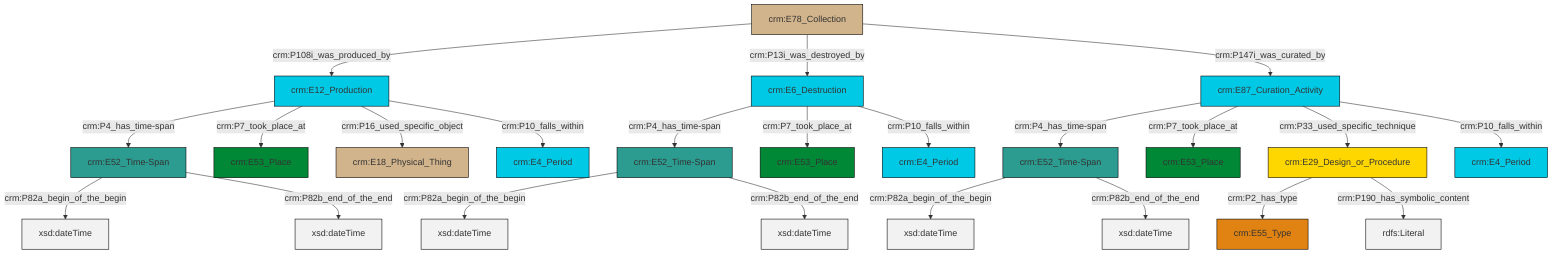graph TD
classDef Literal fill:#f2f2f2,stroke:#000000;
classDef CRM_Entity fill:#FFFFFF,stroke:#000000;
classDef Temporal_Entity fill:#00C9E6, stroke:#000000;
classDef Type fill:#E18312, stroke:#000000;
classDef Time-Span fill:#2C9C91, stroke:#000000;
classDef Appellation fill:#FFEB7F, stroke:#000000;
classDef Place fill:#008836, stroke:#000000;
classDef Persistent_Item fill:#B266B2, stroke:#000000;
classDef Conceptual_Object fill:#FFD700, stroke:#000000;
classDef Physical_Thing fill:#D2B48C, stroke:#000000;
classDef Actor fill:#f58aad, stroke:#000000;
classDef PC_Classes fill:#4ce600, stroke:#000000;
classDef Multi fill:#cccccc,stroke:#000000;

4["crm:E12_Production"]:::Temporal_Entity -->|crm:P4_has_time-span| 5["crm:E52_Time-Span"]:::Time-Span
6["crm:E78_Collection"]:::Physical_Thing -->|crm:P108i_was_produced_by| 4["crm:E12_Production"]:::Temporal_Entity
7["crm:E6_Destruction"]:::Temporal_Entity -->|crm:P4_has_time-span| 8["crm:E52_Time-Span"]:::Time-Span
2["crm:E29_Design_or_Procedure"]:::Conceptual_Object -->|crm:P2_has_type| 9["crm:E55_Type"]:::Type
12["crm:E87_Curation_Activity"]:::Temporal_Entity -->|crm:P4_has_time-span| 13["crm:E52_Time-Span"]:::Time-Span
6["crm:E78_Collection"]:::Physical_Thing -->|crm:P13i_was_destroyed_by| 7["crm:E6_Destruction"]:::Temporal_Entity
7["crm:E6_Destruction"]:::Temporal_Entity -->|crm:P7_took_place_at| 15["crm:E53_Place"]:::Place
12["crm:E87_Curation_Activity"]:::Temporal_Entity -->|crm:P7_took_place_at| 19["crm:E53_Place"]:::Place
4["crm:E12_Production"]:::Temporal_Entity -->|crm:P7_took_place_at| 21["crm:E53_Place"]:::Place
2["crm:E29_Design_or_Procedure"]:::Conceptual_Object -->|crm:P190_has_symbolic_content| 22[rdfs:Literal]:::Literal
4["crm:E12_Production"]:::Temporal_Entity -->|crm:P16_used_specific_object| 10["crm:E18_Physical_Thing"]:::Physical_Thing
13["crm:E52_Time-Span"]:::Time-Span -->|crm:P82a_begin_of_the_begin| 26[xsd:dateTime]:::Literal
13["crm:E52_Time-Span"]:::Time-Span -->|crm:P82b_end_of_the_end| 27[xsd:dateTime]:::Literal
5["crm:E52_Time-Span"]:::Time-Span -->|crm:P82a_begin_of_the_begin| 28[xsd:dateTime]:::Literal
5["crm:E52_Time-Span"]:::Time-Span -->|crm:P82b_end_of_the_end| 29[xsd:dateTime]:::Literal
12["crm:E87_Curation_Activity"]:::Temporal_Entity -->|crm:P33_used_specific_technique| 2["crm:E29_Design_or_Procedure"]:::Conceptual_Object
7["crm:E6_Destruction"]:::Temporal_Entity -->|crm:P10_falls_within| 0["crm:E4_Period"]:::Temporal_Entity
6["crm:E78_Collection"]:::Physical_Thing -->|crm:P147i_was_curated_by| 12["crm:E87_Curation_Activity"]:::Temporal_Entity
4["crm:E12_Production"]:::Temporal_Entity -->|crm:P10_falls_within| 30["crm:E4_Period"]:::Temporal_Entity
8["crm:E52_Time-Span"]:::Time-Span -->|crm:P82a_begin_of_the_begin| 33[xsd:dateTime]:::Literal
8["crm:E52_Time-Span"]:::Time-Span -->|crm:P82b_end_of_the_end| 34[xsd:dateTime]:::Literal
12["crm:E87_Curation_Activity"]:::Temporal_Entity -->|crm:P10_falls_within| 17["crm:E4_Period"]:::Temporal_Entity